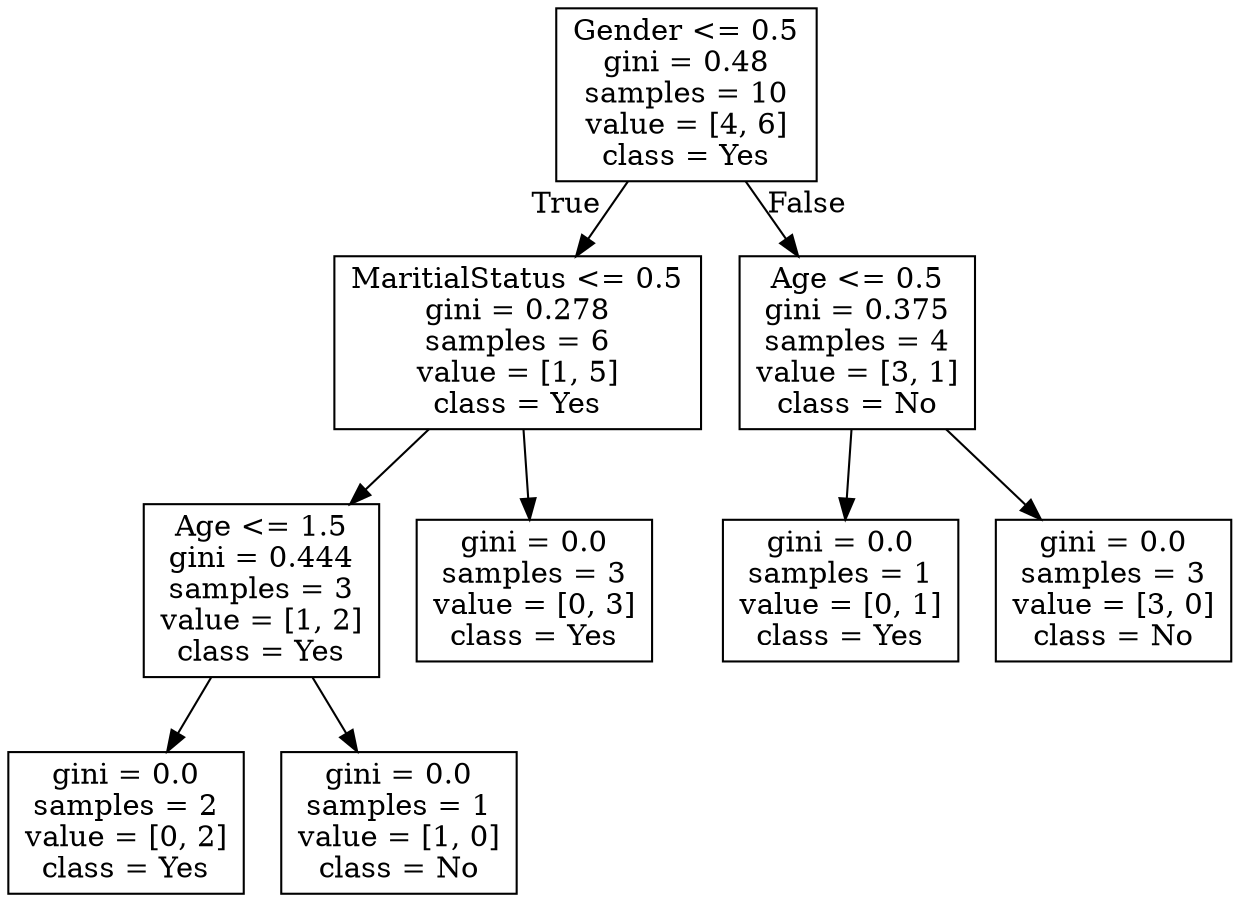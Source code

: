 digraph Tree {
node [shape=box] ;
0 [label="Gender <= 0.5\ngini = 0.48\nsamples = 10\nvalue = [4, 6]\nclass = Yes"] ;
1 [label="MaritialStatus <= 0.5\ngini = 0.278\nsamples = 6\nvalue = [1, 5]\nclass = Yes"] ;
0 -> 1 [labeldistance=2.5, labelangle=45, headlabel="True"] ;
2 [label="Age <= 1.5\ngini = 0.444\nsamples = 3\nvalue = [1, 2]\nclass = Yes"] ;
1 -> 2 ;
3 [label="gini = 0.0\nsamples = 2\nvalue = [0, 2]\nclass = Yes"] ;
2 -> 3 ;
4 [label="gini = 0.0\nsamples = 1\nvalue = [1, 0]\nclass = No"] ;
2 -> 4 ;
5 [label="gini = 0.0\nsamples = 3\nvalue = [0, 3]\nclass = Yes"] ;
1 -> 5 ;
6 [label="Age <= 0.5\ngini = 0.375\nsamples = 4\nvalue = [3, 1]\nclass = No"] ;
0 -> 6 [labeldistance=2.5, labelangle=-45, headlabel="False"] ;
7 [label="gini = 0.0\nsamples = 1\nvalue = [0, 1]\nclass = Yes"] ;
6 -> 7 ;
8 [label="gini = 0.0\nsamples = 3\nvalue = [3, 0]\nclass = No"] ;
6 -> 8 ;
}